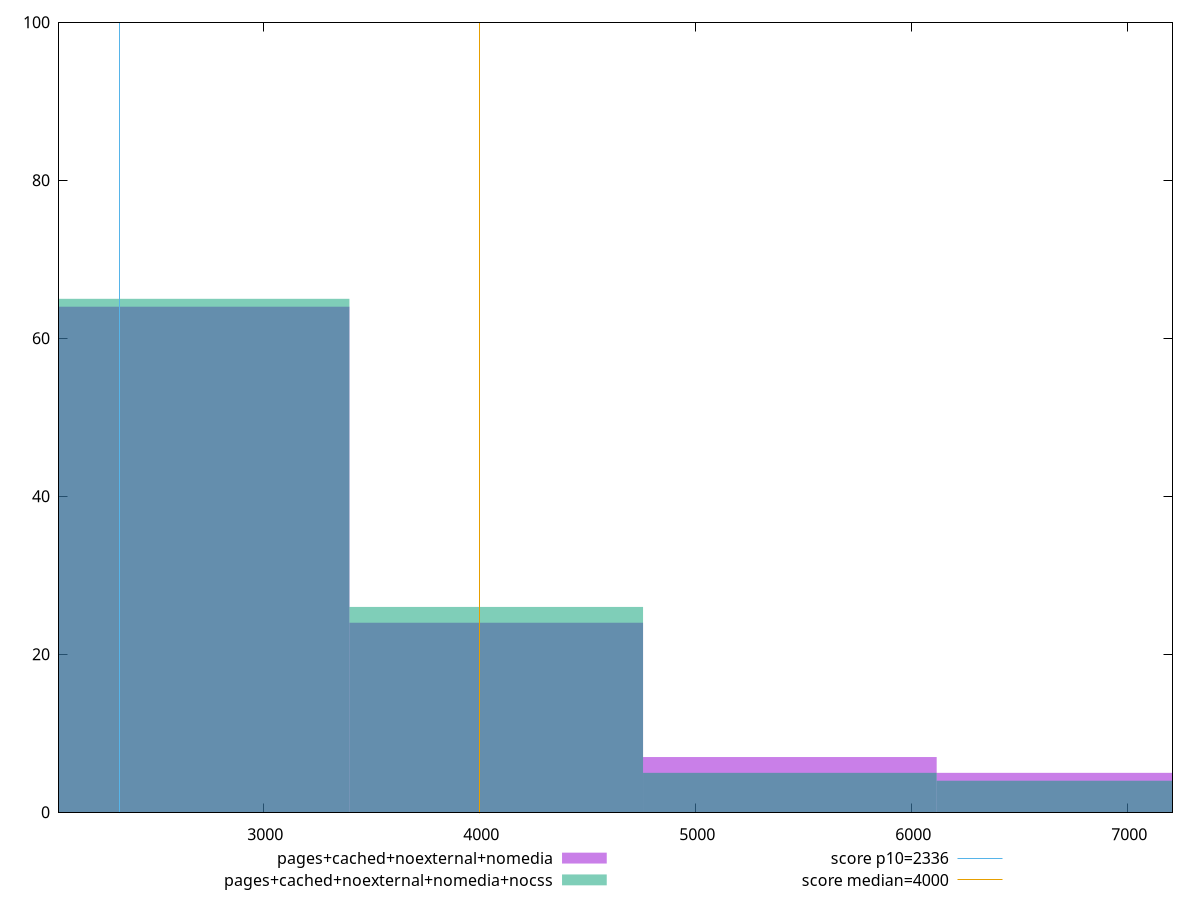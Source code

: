 reset

$pagesCachedNoexternalNomedia <<EOF
4078.181701573699 24
2718.7878010491327 64
5437.575602098265 7
6796.969502622832 5
EOF

$pagesCachedNoexternalNomediaNocss <<EOF
4078.181701573699 26
2718.7878010491327 65
5437.575602098265 5
6796.969502622832 4
EOF

set key outside below
set boxwidth 1359.3939005245663
set xrange [2053.962:7209.048999999999]
set yrange [0:100]
set trange [0:100]
set style fill transparent solid 0.5 noborder

set parametric
set terminal svg size 640, 500 enhanced background rgb 'white'
set output "reprap/first-contentful-paint/comparison/histogram/3_vs_4.svg"

plot $pagesCachedNoexternalNomedia title "pages+cached+noexternal+nomedia" with boxes, \
     $pagesCachedNoexternalNomediaNocss title "pages+cached+noexternal+nomedia+nocss" with boxes, \
     2336,t title "score p10=2336", \
     4000,t title "score median=4000"

reset

